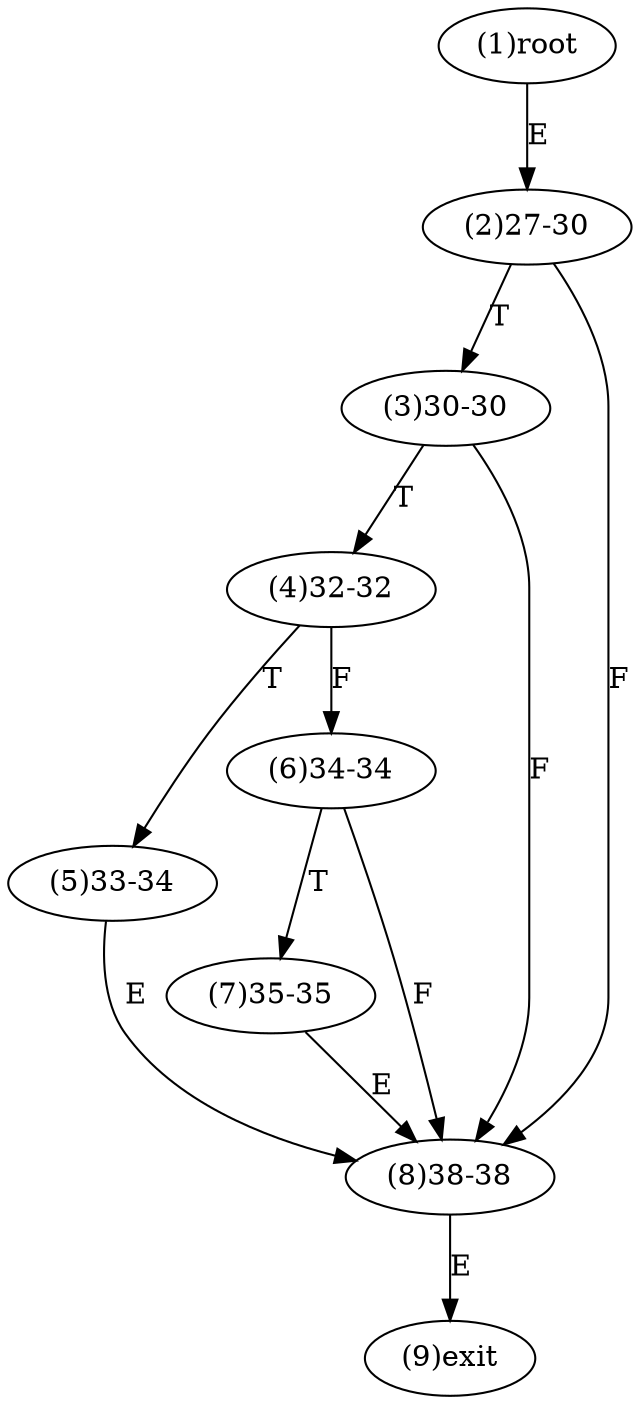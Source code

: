digraph "" { 
1[ label="(1)root"];
2[ label="(2)27-30"];
3[ label="(3)30-30"];
4[ label="(4)32-32"];
5[ label="(5)33-34"];
6[ label="(6)34-34"];
7[ label="(7)35-35"];
8[ label="(8)38-38"];
9[ label="(9)exit"];
1->2[ label="E"];
2->8[ label="F"];
2->3[ label="T"];
3->8[ label="F"];
3->4[ label="T"];
4->6[ label="F"];
4->5[ label="T"];
5->8[ label="E"];
6->8[ label="F"];
6->7[ label="T"];
7->8[ label="E"];
8->9[ label="E"];
}